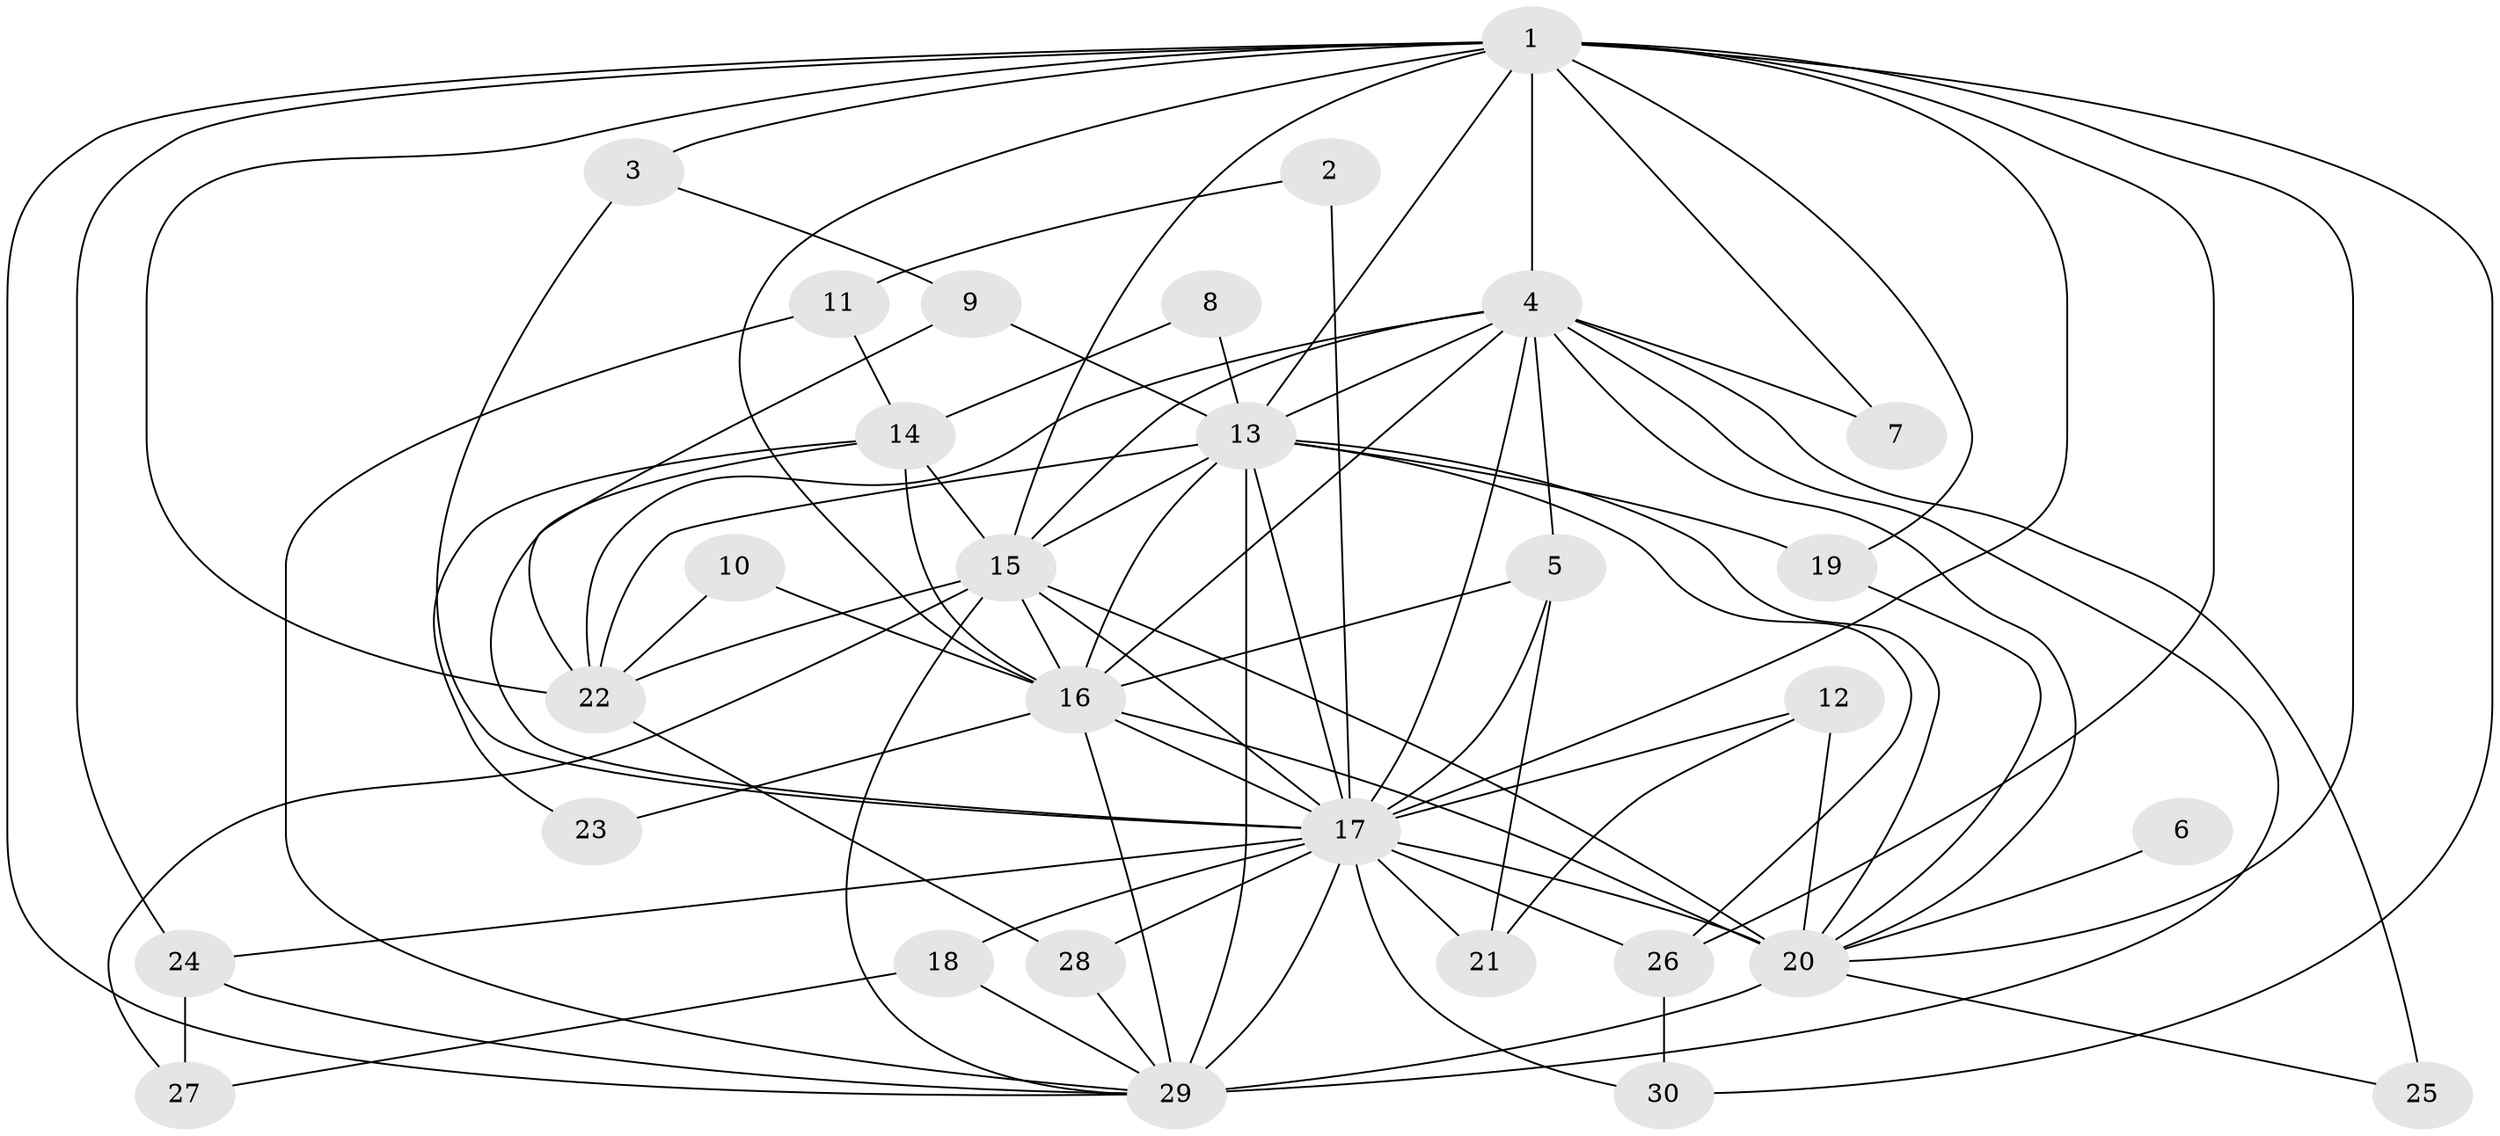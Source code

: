 // original degree distribution, {17: 0.08064516129032258, 12: 0.016129032258064516, 21: 0.016129032258064516, 14: 0.03225806451612903, 19: 0.016129032258064516, 4: 0.06451612903225806, 7: 0.03225806451612903, 2: 0.5645161290322581, 3: 0.1774193548387097}
// Generated by graph-tools (version 1.1) at 2025/01/03/09/25 03:01:27]
// undirected, 30 vertices, 83 edges
graph export_dot {
graph [start="1"]
  node [color=gray90,style=filled];
  1;
  2;
  3;
  4;
  5;
  6;
  7;
  8;
  9;
  10;
  11;
  12;
  13;
  14;
  15;
  16;
  17;
  18;
  19;
  20;
  21;
  22;
  23;
  24;
  25;
  26;
  27;
  28;
  29;
  30;
  1 -- 3 [weight=1.0];
  1 -- 4 [weight=3.0];
  1 -- 7 [weight=1.0];
  1 -- 13 [weight=2.0];
  1 -- 15 [weight=2.0];
  1 -- 16 [weight=2.0];
  1 -- 17 [weight=4.0];
  1 -- 19 [weight=1.0];
  1 -- 20 [weight=2.0];
  1 -- 22 [weight=1.0];
  1 -- 24 [weight=1.0];
  1 -- 26 [weight=1.0];
  1 -- 29 [weight=2.0];
  1 -- 30 [weight=1.0];
  2 -- 11 [weight=1.0];
  2 -- 17 [weight=2.0];
  3 -- 9 [weight=1.0];
  3 -- 17 [weight=1.0];
  4 -- 5 [weight=1.0];
  4 -- 7 [weight=1.0];
  4 -- 13 [weight=1.0];
  4 -- 15 [weight=1.0];
  4 -- 16 [weight=1.0];
  4 -- 17 [weight=3.0];
  4 -- 20 [weight=1.0];
  4 -- 22 [weight=1.0];
  4 -- 25 [weight=2.0];
  4 -- 29 [weight=2.0];
  5 -- 16 [weight=1.0];
  5 -- 17 [weight=1.0];
  5 -- 21 [weight=1.0];
  6 -- 20 [weight=1.0];
  8 -- 13 [weight=1.0];
  8 -- 14 [weight=1.0];
  9 -- 13 [weight=1.0];
  9 -- 22 [weight=1.0];
  10 -- 16 [weight=1.0];
  10 -- 22 [weight=1.0];
  11 -- 14 [weight=1.0];
  11 -- 29 [weight=1.0];
  12 -- 17 [weight=1.0];
  12 -- 20 [weight=1.0];
  12 -- 21 [weight=1.0];
  13 -- 15 [weight=1.0];
  13 -- 16 [weight=2.0];
  13 -- 17 [weight=3.0];
  13 -- 19 [weight=1.0];
  13 -- 20 [weight=1.0];
  13 -- 22 [weight=1.0];
  13 -- 26 [weight=1.0];
  13 -- 29 [weight=2.0];
  14 -- 15 [weight=1.0];
  14 -- 16 [weight=2.0];
  14 -- 17 [weight=1.0];
  14 -- 23 [weight=1.0];
  15 -- 16 [weight=1.0];
  15 -- 17 [weight=3.0];
  15 -- 20 [weight=2.0];
  15 -- 22 [weight=1.0];
  15 -- 27 [weight=1.0];
  15 -- 29 [weight=1.0];
  16 -- 17 [weight=3.0];
  16 -- 20 [weight=1.0];
  16 -- 23 [weight=1.0];
  16 -- 29 [weight=2.0];
  17 -- 18 [weight=2.0];
  17 -- 20 [weight=3.0];
  17 -- 21 [weight=1.0];
  17 -- 24 [weight=1.0];
  17 -- 26 [weight=1.0];
  17 -- 28 [weight=1.0];
  17 -- 29 [weight=2.0];
  17 -- 30 [weight=1.0];
  18 -- 27 [weight=1.0];
  18 -- 29 [weight=1.0];
  19 -- 20 [weight=1.0];
  20 -- 25 [weight=1.0];
  20 -- 29 [weight=2.0];
  22 -- 28 [weight=1.0];
  24 -- 27 [weight=1.0];
  24 -- 29 [weight=1.0];
  26 -- 30 [weight=1.0];
  28 -- 29 [weight=1.0];
}
